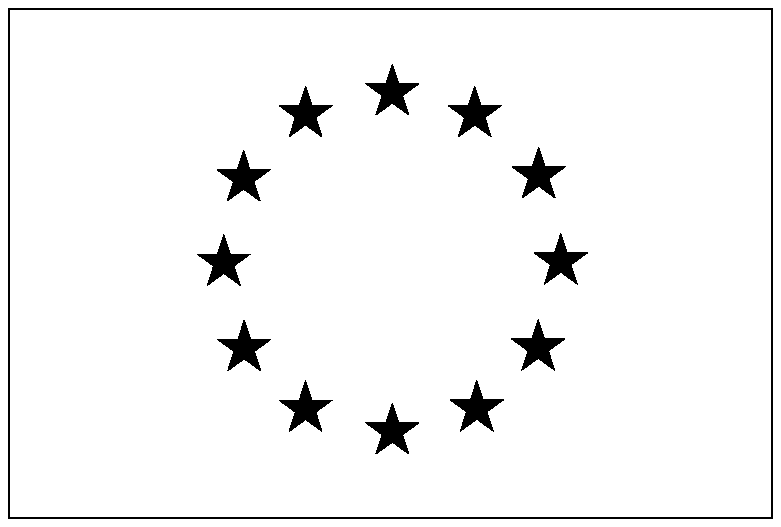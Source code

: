 %% https://europa.eu/european-union/about-eu/symbols/flag_en

beginfig(1);
% linecap := butt;
% linejoin := mitered;

%drawoptions (withcolor (0.000000,0.000000,0.000000));
%drawoptions (withcolor (0.000000,0.200000,1.000000));
%drawoptions (withcolor (1.000000,1.000000,1.000000));

% background
%fill (63.714802,467.488007)--(513.710999,467.488007)--(513.710999,767.487976)--(63.714802,767.487976)--cycle;
%fill (180.695007,526.296997)--(455.539001,526.296997)--(455.539001,709.526978)--(180.695007,709.526978)--cycle;

%drawoptions (withcolor (1.000000,1.000000,1.000000));
drawoptions (withcolor (0.000000,0.000000,0.000000));

% border
% pickup pencircle scaled 1.000000bp;
draw (180.695007,526.296997)--(455.539001,526.296997)--(455.539001,709.526978)--(180.695007,709.526978)--cycle;
% pickup pencircle scaled 0.000000bp;

%drawoptions (withcolor (1.000000,1.000000,1.000000));
%drawoptions (withcolor (1.000000,0.901961,0.000000));
drawoptions (withcolor (0.000000,0.000000,0.000000));

% star1
%fill (344.082001,703.375000)--(353.750000,710.401978)--(341.796997,710.401978)--(338.101990,721.770020)--(334.410004,710.401978)--(322.453003,710.401978)--(332.125000,703.375000)--(328.429993,692.004028)--(338.105011,699.031006)--(347.773010,692.007996)--(344.082001,703.375000)--cycle;
fill (352.042999,670.515991)--(357.949005,674.809021)--(350.648010,674.809021)--(348.390991,681.750000)--(346.136993,674.809021)--(338.832001,674.809021)--(344.738007,670.515991)--(342.484009,663.570007)--(348.390991,667.862976)--(354.296997,663.570007)--(352.039001,670.515991)--cycle;

% star2
%fill (381.730011,667.320007)--(391.402008,674.348022)--(379.445007,674.348022)--(375.753998,685.715027)--(372.058990,674.348022)--(360.105011,674.348022)--(369.777008,667.320007)--(366.082001,655.948975)--(375.753998,662.976990)--(385.425995,655.948975)--(381.730011,667.320007)--cycle;
fill (375.035004,648.492004)--(380.945007,652.784973)--(373.640991,652.784973)--(371.386993,659.729980)--(369.128998,652.784973)--(361.828003,652.784973)--(367.734009,648.495972)--(365.480011,641.551025)--(371.386993,645.843994)--(377.292999,641.551025)--(375.035004,648.495972)--cycle;

% star3
%fill (394.796997,616.554993)--(404.468994,623.581970)--(392.515991,623.581970)--(388.820007,634.948975)--(385.125000,623.581970)--(373.171997,623.581970)--(382.843994,616.554993)--(379.148010,605.184021)--(388.820007,612.215027)--(398.492004,605.187988)--(394.800995,616.554993)--cycle;
fill (383.019989,617.487976)--(388.925995,621.781006)--(381.625000,621.781006)--(379.367004,628.726990)--(377.109009,621.781006)--(369.808990,621.781006)--(375.714996,617.487976)--(373.460999,610.543030)--(379.367004,614.835999)--(385.273010,610.546997)--(383.019989,617.487976)--cycle;

% star4
%fill (381.472992,565.840027)--(391.144989,572.862976)--(379.187988,572.862976)--(375.492004,584.234009)--(371.800995,572.862976)--(359.847992,572.862976)--(369.519989,565.840027)--(365.820007,554.468994)--(375.496002,561.495972)--(385.164001,554.468994)--(381.472992,565.840027)--cycle;
fill (374.878998,586.512024)--(380.785004,590.804993)--(373.484009,590.804993)--(371.226990,597.745972)--(368.972992,590.804993)--(361.671997,590.804993)--(367.578003,586.512024)--(365.320007,579.565979)--(371.226990,583.859009)--(377.132996,579.570007)--(374.878998,586.512024)--cycle;

% star5
%fill (345.273010,529.918030)--(354.945007,536.945007)--(342.992004,536.945007)--(339.296997,548.312012)--(335.601990,536.945007)--(323.648010,536.945007)--(333.320007,529.918030)--(329.625000,518.546997)--(339.296997,525.573975)--(348.968994,518.546997)--(345.273010,529.918030)--cycle;
fill (352.769989,564.573975)--(358.675995,568.862976)--(351.375000,568.862976)--(349.117004,575.809021)--(346.863007,568.862976)--(339.562012,568.862976)--(345.468994,564.573975)--(343.210999,557.629028)--(349.121002,561.921997)--(355.027008,557.629028)--(352.769989,564.573975)--cycle;

% star6
%fill (295.511993,516.409973)--(305.183990,523.437988)--(293.226990,523.437988)--(289.531006,534.809021)--(285.839996,523.437988)--(273.886993,523.437988)--(283.558990,516.409973)--(279.863007,505.039001)--(289.535004,512.070007)--(299.207001,505.042999)--(295.511993,516.409973)--cycle;
fill (322.378998,556.323975)--(328.285004,560.617004)--(320.984009,560.617004)--(318.726990,567.559021)--(316.472992,560.617004)--(309.167999,560.617004)--(315.074005,556.323975)--(312.820007,549.379028)--(318.726990,553.671997)--(324.632996,549.382996)--(322.378998,556.323975)--cycle;

% star7
%fill (244.367004,529.734009)--(254.035004,536.762024)--(242.082001,536.762024)--(238.386993,548.132996)--(234.695007,536.762024)--(222.738007,536.762024)--(232.410004,529.734009)--(228.714996,518.362976)--(238.391006,525.395020)--(248.059006,518.367004)--(244.363007,529.734009)--cycle;
fill (291.140991,564.460999)--(297.046997,568.754028)--(289.746002,568.754028)--(287.488007,575.695007)--(285.230011,568.754028)--(277.929993,568.754028)--(283.835999,564.460999)--(281.582001,557.515991)--(287.488007,561.809021)--(293.394989,557.515991)--(291.140991,564.460999)--cycle;

% star8
%fill (208.195007,565.512024)--(217.867004,572.539001)--(205.914001,572.539001)--(202.218994,583.909973)--(198.526993,572.539001)--(186.570007,572.539001)--(196.242004,565.512024)--(192.546997,554.140991)--(202.223007,561.171997)--(211.891006,554.145020)--(208.199005,565.512024)--cycle;
fill (269.046997,586.312012)--(274.953003,590.604980)--(267.652008,590.604980)--(265.398010,597.551025)--(263.140991,590.604980)--(255.839996,590.604980)--(261.746002,586.315979)--(259.488007,579.370972)--(265.398010,583.659973)--(271.304993,579.370972)--(269.046997,586.315979)--cycle;

% star9
%fill (196.164001,615.859009)--(205.835999,622.887024)--(193.882996,622.887024)--(190.188004,634.257996)--(186.496002,622.887024)--(174.539001,622.887024)--(184.210999,615.859009)--(180.516006,604.492004)--(190.190994,611.520020)--(199.858994,604.492004)--(196.167999,615.862976)--cycle;
fill (261.699005,617.065979)--(267.605011,621.354980)--(260.304993,621.354980)--(258.050995,628.301025)--(255.792999,621.354980)--(248.492004,621.354980)--(254.397995,617.062012)--(252.141006,610.120972)--(258.050995,614.409973)--(263.953003,610.120972)--(261.699005,617.062012)--cycle;

% star10
%fill (207.835999,665.551025)--(217.503998,672.578003)--(205.550995,672.578003)--(201.854996,683.948975)--(198.164001,672.578003)--(186.207001,672.578003)--(195.878998,665.551025)--(192.184006,654.179993)--(201.858994,661.210999)--(211.526993,654.184021)--(207.835999,665.551025)--cycle;
fill (268.824005,647.414001)--(274.734009,651.706970)--(267.433990,651.706970)--(265.175995,658.648010)--(262.917999,651.706970)--(255.617004,651.706970)--(261.523010,647.414001)--(259.265991,640.468994)--(265.175995,644.762024)--(271.082001,640.468994)--(268.824005,647.414001)--cycle;

% star11
%fill (244.367004,703.375000)--(254.035004,710.401978)--(242.082001,710.401978)--(238.386993,721.770020)--(234.695007,710.401978)--(222.738007,710.401978)--(232.410004,703.375000)--(228.714996,692.004028)--(238.391006,699.031006)--(248.059006,692.007996)--(244.363007,703.375000)--cycle;
fill (291.140991,670.515991)--(297.046997,674.809021)--(289.746002,674.809021)--(287.488007,681.754028)--(285.230011,674.809021)--(277.929993,674.809021)--(283.835999,670.515991)--(281.582001,663.570007)--(287.488007,667.862976)--(293.394989,663.570007)--(291.140991,670.515991)--cycle;

% star12
%fill (295.511993,716.270020)--(305.183990,723.296997)--(293.230011,723.296997)--(289.535004,734.664001)--(285.839996,723.296997)--(273.886993,723.296997)--(283.558990,716.270020)--(279.863007,704.898010)--(289.535004,711.926025)--(299.207001,704.898010)--(295.511993,716.270020)--cycle;
fill (322.378998,678.390991)--(328.285004,682.684021)--(320.984009,682.684021)--(318.726990,689.629028)--(316.468994,682.684021)--(309.167999,682.684021)--(315.074005,678.390991)--(312.820007,671.445007)--(318.726990,675.737976)--(324.632996,671.445007)--(322.375000,678.390991)--cycle;

endfig;
